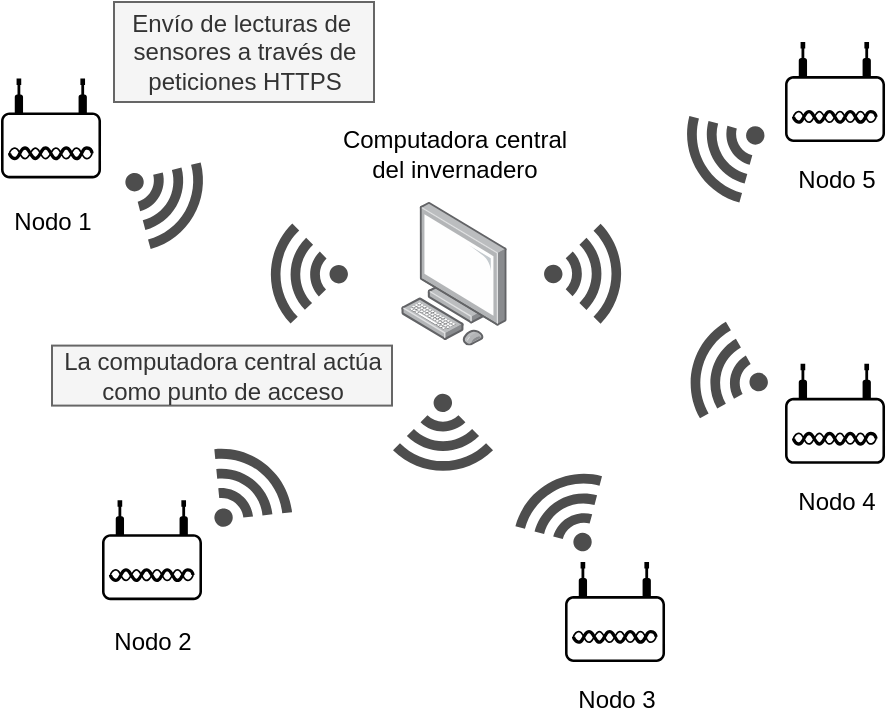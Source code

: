 <mxfile>
    <diagram id="bfjsuotN-IEY3EJmHeWZ" name="Page-1">
        <mxGraphModel dx="868" dy="830" grid="1" gridSize="10" guides="1" tooltips="1" connect="1" arrows="1" fold="1" page="1" pageScale="1" pageWidth="850" pageHeight="1100" math="0" shadow="0">
            <root>
                <mxCell id="0"/>
                <mxCell id="1" parent="0"/>
                <mxCell id="2" value="" style="points=[];aspect=fixed;html=1;align=center;shadow=0;dashed=0;image;image=img/lib/allied_telesis/computer_and_terminals/Personal_Computer.svg;fontColor=#0066CC;" parent="1" vertex="1">
                    <mxGeometry x="378.51" y="230" width="52.98" height="71.8" as="geometry"/>
                </mxCell>
                <mxCell id="3" value="Computadora central&lt;br&gt;del invernadero" style="text;html=1;align=center;verticalAlign=middle;resizable=0;points=[];autosize=1;" parent="1" vertex="1">
                    <mxGeometry x="340" y="190.9" width="130" height="30" as="geometry"/>
                </mxCell>
                <mxCell id="4" value="" style="aspect=fixed;pointerEvents=1;shadow=0;dashed=0;html=1;strokeColor=none;labelPosition=center;verticalLabelPosition=bottom;verticalAlign=top;align=center;shape=mxgraph.mscae.enterprise.wireless_connection;fillColor=#4D4D4D;" parent="1" vertex="1">
                    <mxGeometry x="450" y="240.9" width="42" height="50" as="geometry"/>
                </mxCell>
                <mxCell id="5" value="" style="aspect=fixed;pointerEvents=1;shadow=0;dashed=0;html=1;strokeColor=none;labelPosition=center;verticalLabelPosition=bottom;verticalAlign=top;align=center;shape=mxgraph.mscae.enterprise.wireless_connection;fillColor=#4D4D4D;rotation=-210;" parent="1" vertex="1">
                    <mxGeometry x="520.51" y="180" width="42" height="50" as="geometry"/>
                </mxCell>
                <mxCell id="7" value="" style="aspect=fixed;pointerEvents=1;shadow=0;dashed=0;html=1;strokeColor=none;labelPosition=center;verticalLabelPosition=bottom;verticalAlign=top;align=center;shape=mxgraph.mscae.enterprise.wireless_connection;fillColor=#4D4D4D;rotation=-165;" parent="1" vertex="1">
                    <mxGeometry x="520.51" y="290.9" width="42" height="50" as="geometry"/>
                </mxCell>
                <mxCell id="8" value="" style="points=[[0.03,0.36,0],[0.18,0,0],[0.5,0.34,0],[0.82,0,0],[0.97,0.36,0],[1,0.67,0],[0.975,0.975,0],[0.5,1,0],[0.025,0.975,0],[0,0.67,0]];verticalLabelPosition=bottom;html=1;verticalAlign=top;aspect=fixed;align=center;pointerEvents=1;shape=mxgraph.cisco19.wireless_access_point;strokeColor=none;fillColor=#000000;" parent="1" vertex="1">
                    <mxGeometry x="570.51" y="310.9" width="50" height="50" as="geometry"/>
                </mxCell>
                <mxCell id="9" value="" style="points=[[0.03,0.36,0],[0.18,0,0],[0.5,0.34,0],[0.82,0,0],[0.97,0.36,0],[1,0.67,0],[0.975,0.975,0],[0.5,1,0],[0.025,0.975,0],[0,0.67,0]];verticalLabelPosition=bottom;html=1;verticalAlign=top;aspect=fixed;align=center;pointerEvents=1;shape=mxgraph.cisco19.wireless_access_point;strokeColor=none;fillColor=#000000;" parent="1" vertex="1">
                    <mxGeometry x="570.51" y="150" width="50" height="50" as="geometry"/>
                </mxCell>
                <mxCell id="10" value="Nodo 4" style="text;html=1;align=center;verticalAlign=middle;resizable=0;points=[];autosize=1;" parent="1" vertex="1">
                    <mxGeometry x="570.51" y="370" width="50" height="20" as="geometry"/>
                </mxCell>
                <mxCell id="11" value="Nodo 5" style="text;html=1;align=center;verticalAlign=middle;resizable=0;points=[];autosize=1;" parent="1" vertex="1">
                    <mxGeometry x="570.51" y="209.1" width="50" height="20" as="geometry"/>
                </mxCell>
                <mxCell id="12" value="Envío de lecturas de&amp;nbsp;&lt;br&gt;sensores a través de&lt;br&gt;peticiones HTTPS" style="text;html=1;align=center;verticalAlign=middle;resizable=0;points=[];autosize=1;fillColor=#f5f5f5;strokeColor=#666666;fontColor=#333333;" parent="1" vertex="1">
                    <mxGeometry x="235" y="130" width="130" height="50" as="geometry"/>
                </mxCell>
                <mxCell id="13" value="La computadora central actúa&lt;br&gt;como punto de acceso" style="text;html=1;align=center;verticalAlign=middle;resizable=0;points=[];autosize=1;fillColor=#f5f5f5;strokeColor=#666666;fontColor=#333333;" parent="1" vertex="1">
                    <mxGeometry x="204" y="301.8" width="170" height="30" as="geometry"/>
                </mxCell>
                <mxCell id="15" value="" style="aspect=fixed;pointerEvents=1;shadow=0;dashed=0;html=1;strokeColor=none;labelPosition=center;verticalLabelPosition=bottom;verticalAlign=top;align=center;shape=mxgraph.mscae.enterprise.wireless_connection;fillColor=#4D4D4D;rotation=-179;" vertex="1" parent="1">
                    <mxGeometry x="310" y="240.9" width="42" height="50" as="geometry"/>
                </mxCell>
                <mxCell id="17" value="" style="aspect=fixed;pointerEvents=1;shadow=0;dashed=0;html=1;strokeColor=none;labelPosition=center;verticalLabelPosition=bottom;verticalAlign=top;align=center;shape=mxgraph.mscae.enterprise.wireless_connection;fillColor=#4D4D4D;rotation=90;" vertex="1" parent="1">
                    <mxGeometry x="378.51" y="321.8" width="42" height="50" as="geometry"/>
                </mxCell>
                <mxCell id="18" value="" style="aspect=fixed;pointerEvents=1;shadow=0;dashed=0;html=1;strokeColor=none;labelPosition=center;verticalLabelPosition=bottom;verticalAlign=top;align=center;shape=mxgraph.mscae.enterprise.wireless_connection;fillColor=#4D4D4D;rotation=-120;" vertex="1" parent="1">
                    <mxGeometry x="440" y="360.9" width="42" height="50" as="geometry"/>
                </mxCell>
                <mxCell id="19" value="" style="points=[[0.03,0.36,0],[0.18,0,0],[0.5,0.34,0],[0.82,0,0],[0.97,0.36,0],[1,0.67,0],[0.975,0.975,0],[0.5,1,0],[0.025,0.975,0],[0,0.67,0]];verticalLabelPosition=bottom;html=1;verticalAlign=top;aspect=fixed;align=center;pointerEvents=1;shape=mxgraph.cisco19.wireless_access_point;strokeColor=none;fillColor=#000000;" vertex="1" parent="1">
                    <mxGeometry x="460.51" y="410" width="50" height="50" as="geometry"/>
                </mxCell>
                <mxCell id="20" value="Nodo 3" style="text;html=1;align=center;verticalAlign=middle;resizable=0;points=[];autosize=1;" vertex="1" parent="1">
                    <mxGeometry x="460.51" y="469.1" width="50" height="20" as="geometry"/>
                </mxCell>
                <mxCell id="24" value="" style="aspect=fixed;pointerEvents=1;shadow=0;dashed=0;html=1;strokeColor=none;labelPosition=center;verticalLabelPosition=bottom;verticalAlign=top;align=center;shape=mxgraph.mscae.enterprise.wireless_connection;fillColor=#4D4D4D;rotation=-51;" vertex="1" parent="1">
                    <mxGeometry x="279" y="350" width="42" height="50" as="geometry"/>
                </mxCell>
                <mxCell id="25" value="" style="points=[[0.03,0.36,0],[0.18,0,0],[0.5,0.34,0],[0.82,0,0],[0.97,0.36,0],[1,0.67,0],[0.975,0.975,0],[0.5,1,0],[0.025,0.975,0],[0,0.67,0]];verticalLabelPosition=bottom;html=1;verticalAlign=top;aspect=fixed;align=center;pointerEvents=1;shape=mxgraph.cisco19.wireless_access_point;strokeColor=none;fillColor=#000000;" vertex="1" parent="1">
                    <mxGeometry x="229" y="379.1" width="50" height="50" as="geometry"/>
                </mxCell>
                <mxCell id="26" value="Nodo 2" style="text;html=1;align=center;verticalAlign=middle;resizable=0;points=[];autosize=1;" vertex="1" parent="1">
                    <mxGeometry x="229" y="440" width="50" height="20" as="geometry"/>
                </mxCell>
                <mxCell id="28" value="" style="points=[[0.03,0.36,0],[0.18,0,0],[0.5,0.34,0],[0.82,0,0],[0.97,0.36,0],[1,0.67,0],[0.975,0.975,0],[0.5,1,0],[0.025,0.975,0],[0,0.67,0]];verticalLabelPosition=bottom;html=1;verticalAlign=top;aspect=fixed;align=center;pointerEvents=1;shape=mxgraph.cisco19.wireless_access_point;strokeColor=none;fillColor=#000000;" vertex="1" parent="1">
                    <mxGeometry x="178.51" y="168.2" width="50" height="50" as="geometry"/>
                </mxCell>
                <mxCell id="29" value="Nodo 1" style="text;html=1;align=center;verticalAlign=middle;resizable=0;points=[];autosize=1;" vertex="1" parent="1">
                    <mxGeometry x="178.51" y="230" width="50" height="20" as="geometry"/>
                </mxCell>
                <mxCell id="33" value="" style="aspect=fixed;pointerEvents=1;shadow=0;dashed=0;html=1;strokeColor=none;labelPosition=center;verticalLabelPosition=bottom;verticalAlign=top;align=center;shape=mxgraph.mscae.enterprise.wireless_connection;fillColor=#4D4D4D;rotation=30;" vertex="1" parent="1">
                    <mxGeometry x="238.51" y="203.2" width="42" height="50" as="geometry"/>
                </mxCell>
            </root>
        </mxGraphModel>
    </diagram>
</mxfile>